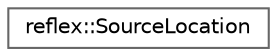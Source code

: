 digraph "Graphical Class Hierarchy"
{
 // LATEX_PDF_SIZE
  bgcolor="transparent";
  edge [fontname=Helvetica,fontsize=10,labelfontname=Helvetica,labelfontsize=10];
  node [fontname=Helvetica,fontsize=10,shape=box,height=0.2,width=0.4];
  rankdir="LR";
  Node0 [id="Node000000",label="reflex::SourceLocation",height=0.2,width=0.4,color="grey40", fillcolor="white", style="filled",URL="$classreflex_1_1SourceLocation.html",tooltip=" "];
}
